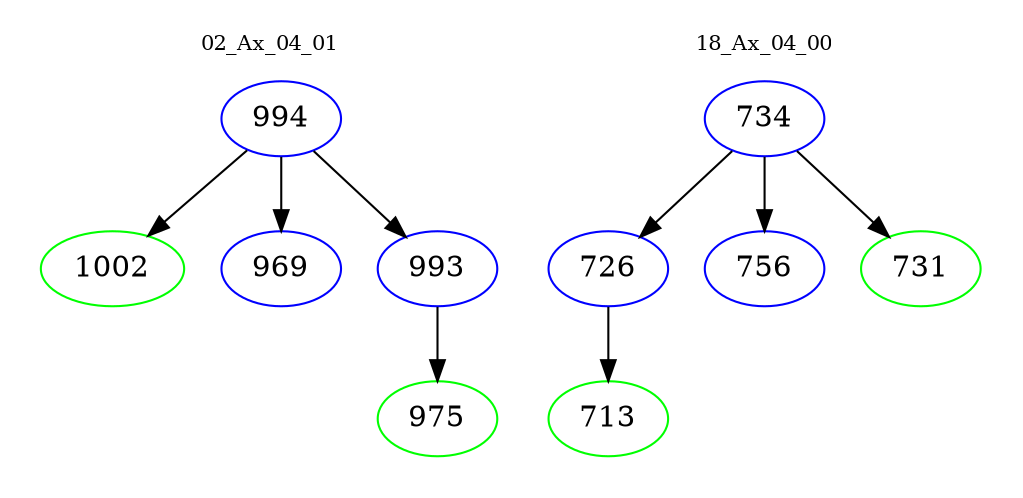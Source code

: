 digraph{
subgraph cluster_0 {
color = white
label = "02_Ax_04_01";
fontsize=10;
T0_994 [label="994", color="blue"]
T0_994 -> T0_1002 [color="black"]
T0_1002 [label="1002", color="green"]
T0_994 -> T0_969 [color="black"]
T0_969 [label="969", color="blue"]
T0_994 -> T0_993 [color="black"]
T0_993 [label="993", color="blue"]
T0_993 -> T0_975 [color="black"]
T0_975 [label="975", color="green"]
}
subgraph cluster_1 {
color = white
label = "18_Ax_04_00";
fontsize=10;
T1_734 [label="734", color="blue"]
T1_734 -> T1_726 [color="black"]
T1_726 [label="726", color="blue"]
T1_726 -> T1_713 [color="black"]
T1_713 [label="713", color="green"]
T1_734 -> T1_756 [color="black"]
T1_756 [label="756", color="blue"]
T1_734 -> T1_731 [color="black"]
T1_731 [label="731", color="green"]
}
}
